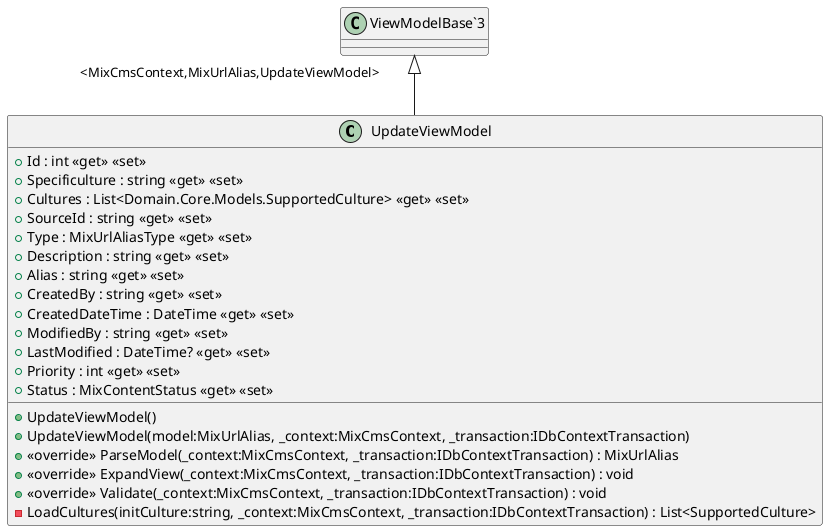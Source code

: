 @startuml
class UpdateViewModel {
    + Id : int <<get>> <<set>>
    + Specificulture : string <<get>> <<set>>
    + Cultures : List<Domain.Core.Models.SupportedCulture> <<get>> <<set>>
    + SourceId : string <<get>> <<set>>
    + Type : MixUrlAliasType <<get>> <<set>>
    + Description : string <<get>> <<set>>
    + Alias : string <<get>> <<set>>
    + CreatedBy : string <<get>> <<set>>
    + CreatedDateTime : DateTime <<get>> <<set>>
    + ModifiedBy : string <<get>> <<set>>
    + LastModified : DateTime? <<get>> <<set>>
    + Priority : int <<get>> <<set>>
    + Status : MixContentStatus <<get>> <<set>>
    + UpdateViewModel()
    + UpdateViewModel(model:MixUrlAlias, _context:MixCmsContext, _transaction:IDbContextTransaction)
    + <<override>> ParseModel(_context:MixCmsContext, _transaction:IDbContextTransaction) : MixUrlAlias
    + <<override>> ExpandView(_context:MixCmsContext, _transaction:IDbContextTransaction) : void
    + <<override>> Validate(_context:MixCmsContext, _transaction:IDbContextTransaction) : void
    - LoadCultures(initCulture:string, _context:MixCmsContext, _transaction:IDbContextTransaction) : List<SupportedCulture>
}
"ViewModelBase`3" "<MixCmsContext,MixUrlAlias,UpdateViewModel>" <|-- UpdateViewModel
@enduml
